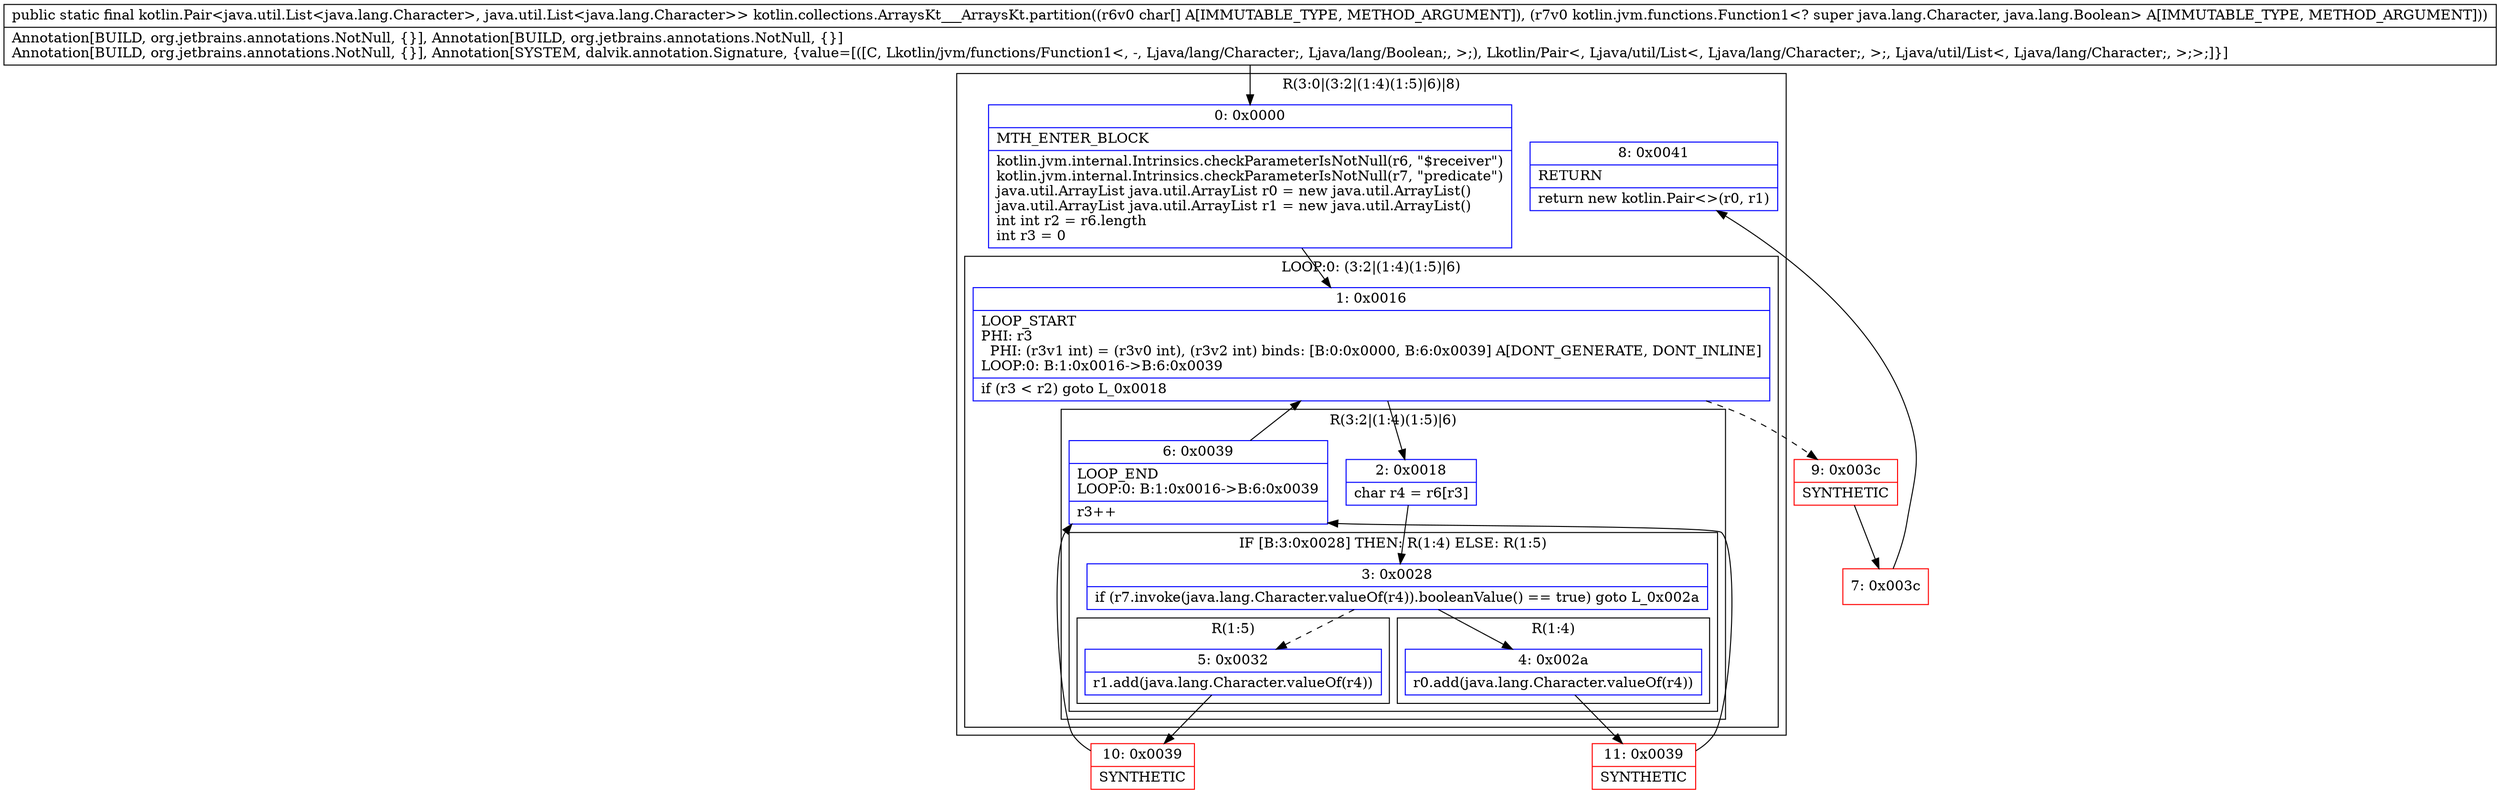 digraph "CFG forkotlin.collections.ArraysKt___ArraysKt.partition([CLkotlin\/jvm\/functions\/Function1;)Lkotlin\/Pair;" {
subgraph cluster_Region_1688339828 {
label = "R(3:0|(3:2|(1:4)(1:5)|6)|8)";
node [shape=record,color=blue];
Node_0 [shape=record,label="{0\:\ 0x0000|MTH_ENTER_BLOCK\l|kotlin.jvm.internal.Intrinsics.checkParameterIsNotNull(r6, \"$receiver\")\lkotlin.jvm.internal.Intrinsics.checkParameterIsNotNull(r7, \"predicate\")\ljava.util.ArrayList java.util.ArrayList r0 = new java.util.ArrayList()\ljava.util.ArrayList java.util.ArrayList r1 = new java.util.ArrayList()\lint int r2 = r6.length\lint r3 = 0\l}"];
subgraph cluster_LoopRegion_211349223 {
label = "LOOP:0: (3:2|(1:4)(1:5)|6)";
node [shape=record,color=blue];
Node_1 [shape=record,label="{1\:\ 0x0016|LOOP_START\lPHI: r3 \l  PHI: (r3v1 int) = (r3v0 int), (r3v2 int) binds: [B:0:0x0000, B:6:0x0039] A[DONT_GENERATE, DONT_INLINE]\lLOOP:0: B:1:0x0016\-\>B:6:0x0039\l|if (r3 \< r2) goto L_0x0018\l}"];
subgraph cluster_Region_577324957 {
label = "R(3:2|(1:4)(1:5)|6)";
node [shape=record,color=blue];
Node_2 [shape=record,label="{2\:\ 0x0018|char r4 = r6[r3]\l}"];
subgraph cluster_IfRegion_1425950507 {
label = "IF [B:3:0x0028] THEN: R(1:4) ELSE: R(1:5)";
node [shape=record,color=blue];
Node_3 [shape=record,label="{3\:\ 0x0028|if (r7.invoke(java.lang.Character.valueOf(r4)).booleanValue() == true) goto L_0x002a\l}"];
subgraph cluster_Region_2109054257 {
label = "R(1:4)";
node [shape=record,color=blue];
Node_4 [shape=record,label="{4\:\ 0x002a|r0.add(java.lang.Character.valueOf(r4))\l}"];
}
subgraph cluster_Region_276931049 {
label = "R(1:5)";
node [shape=record,color=blue];
Node_5 [shape=record,label="{5\:\ 0x0032|r1.add(java.lang.Character.valueOf(r4))\l}"];
}
}
Node_6 [shape=record,label="{6\:\ 0x0039|LOOP_END\lLOOP:0: B:1:0x0016\-\>B:6:0x0039\l|r3++\l}"];
}
}
Node_8 [shape=record,label="{8\:\ 0x0041|RETURN\l|return new kotlin.Pair\<\>(r0, r1)\l}"];
}
Node_7 [shape=record,color=red,label="{7\:\ 0x003c}"];
Node_9 [shape=record,color=red,label="{9\:\ 0x003c|SYNTHETIC\l}"];
Node_10 [shape=record,color=red,label="{10\:\ 0x0039|SYNTHETIC\l}"];
Node_11 [shape=record,color=red,label="{11\:\ 0x0039|SYNTHETIC\l}"];
MethodNode[shape=record,label="{public static final kotlin.Pair\<java.util.List\<java.lang.Character\>, java.util.List\<java.lang.Character\>\> kotlin.collections.ArraysKt___ArraysKt.partition((r6v0 char[] A[IMMUTABLE_TYPE, METHOD_ARGUMENT]), (r7v0 kotlin.jvm.functions.Function1\<? super java.lang.Character, java.lang.Boolean\> A[IMMUTABLE_TYPE, METHOD_ARGUMENT]))  | Annotation[BUILD, org.jetbrains.annotations.NotNull, \{\}], Annotation[BUILD, org.jetbrains.annotations.NotNull, \{\}]\lAnnotation[BUILD, org.jetbrains.annotations.NotNull, \{\}], Annotation[SYSTEM, dalvik.annotation.Signature, \{value=[([C, Lkotlin\/jvm\/functions\/Function1\<, \-, Ljava\/lang\/Character;, Ljava\/lang\/Boolean;, \>;), Lkotlin\/Pair\<, Ljava\/util\/List\<, Ljava\/lang\/Character;, \>;, Ljava\/util\/List\<, Ljava\/lang\/Character;, \>;\>;]\}]\l}"];
MethodNode -> Node_0;
Node_0 -> Node_1;
Node_1 -> Node_2;
Node_1 -> Node_9[style=dashed];
Node_2 -> Node_3;
Node_3 -> Node_4;
Node_3 -> Node_5[style=dashed];
Node_4 -> Node_11;
Node_5 -> Node_10;
Node_6 -> Node_1;
Node_7 -> Node_8;
Node_9 -> Node_7;
Node_10 -> Node_6;
Node_11 -> Node_6;
}

